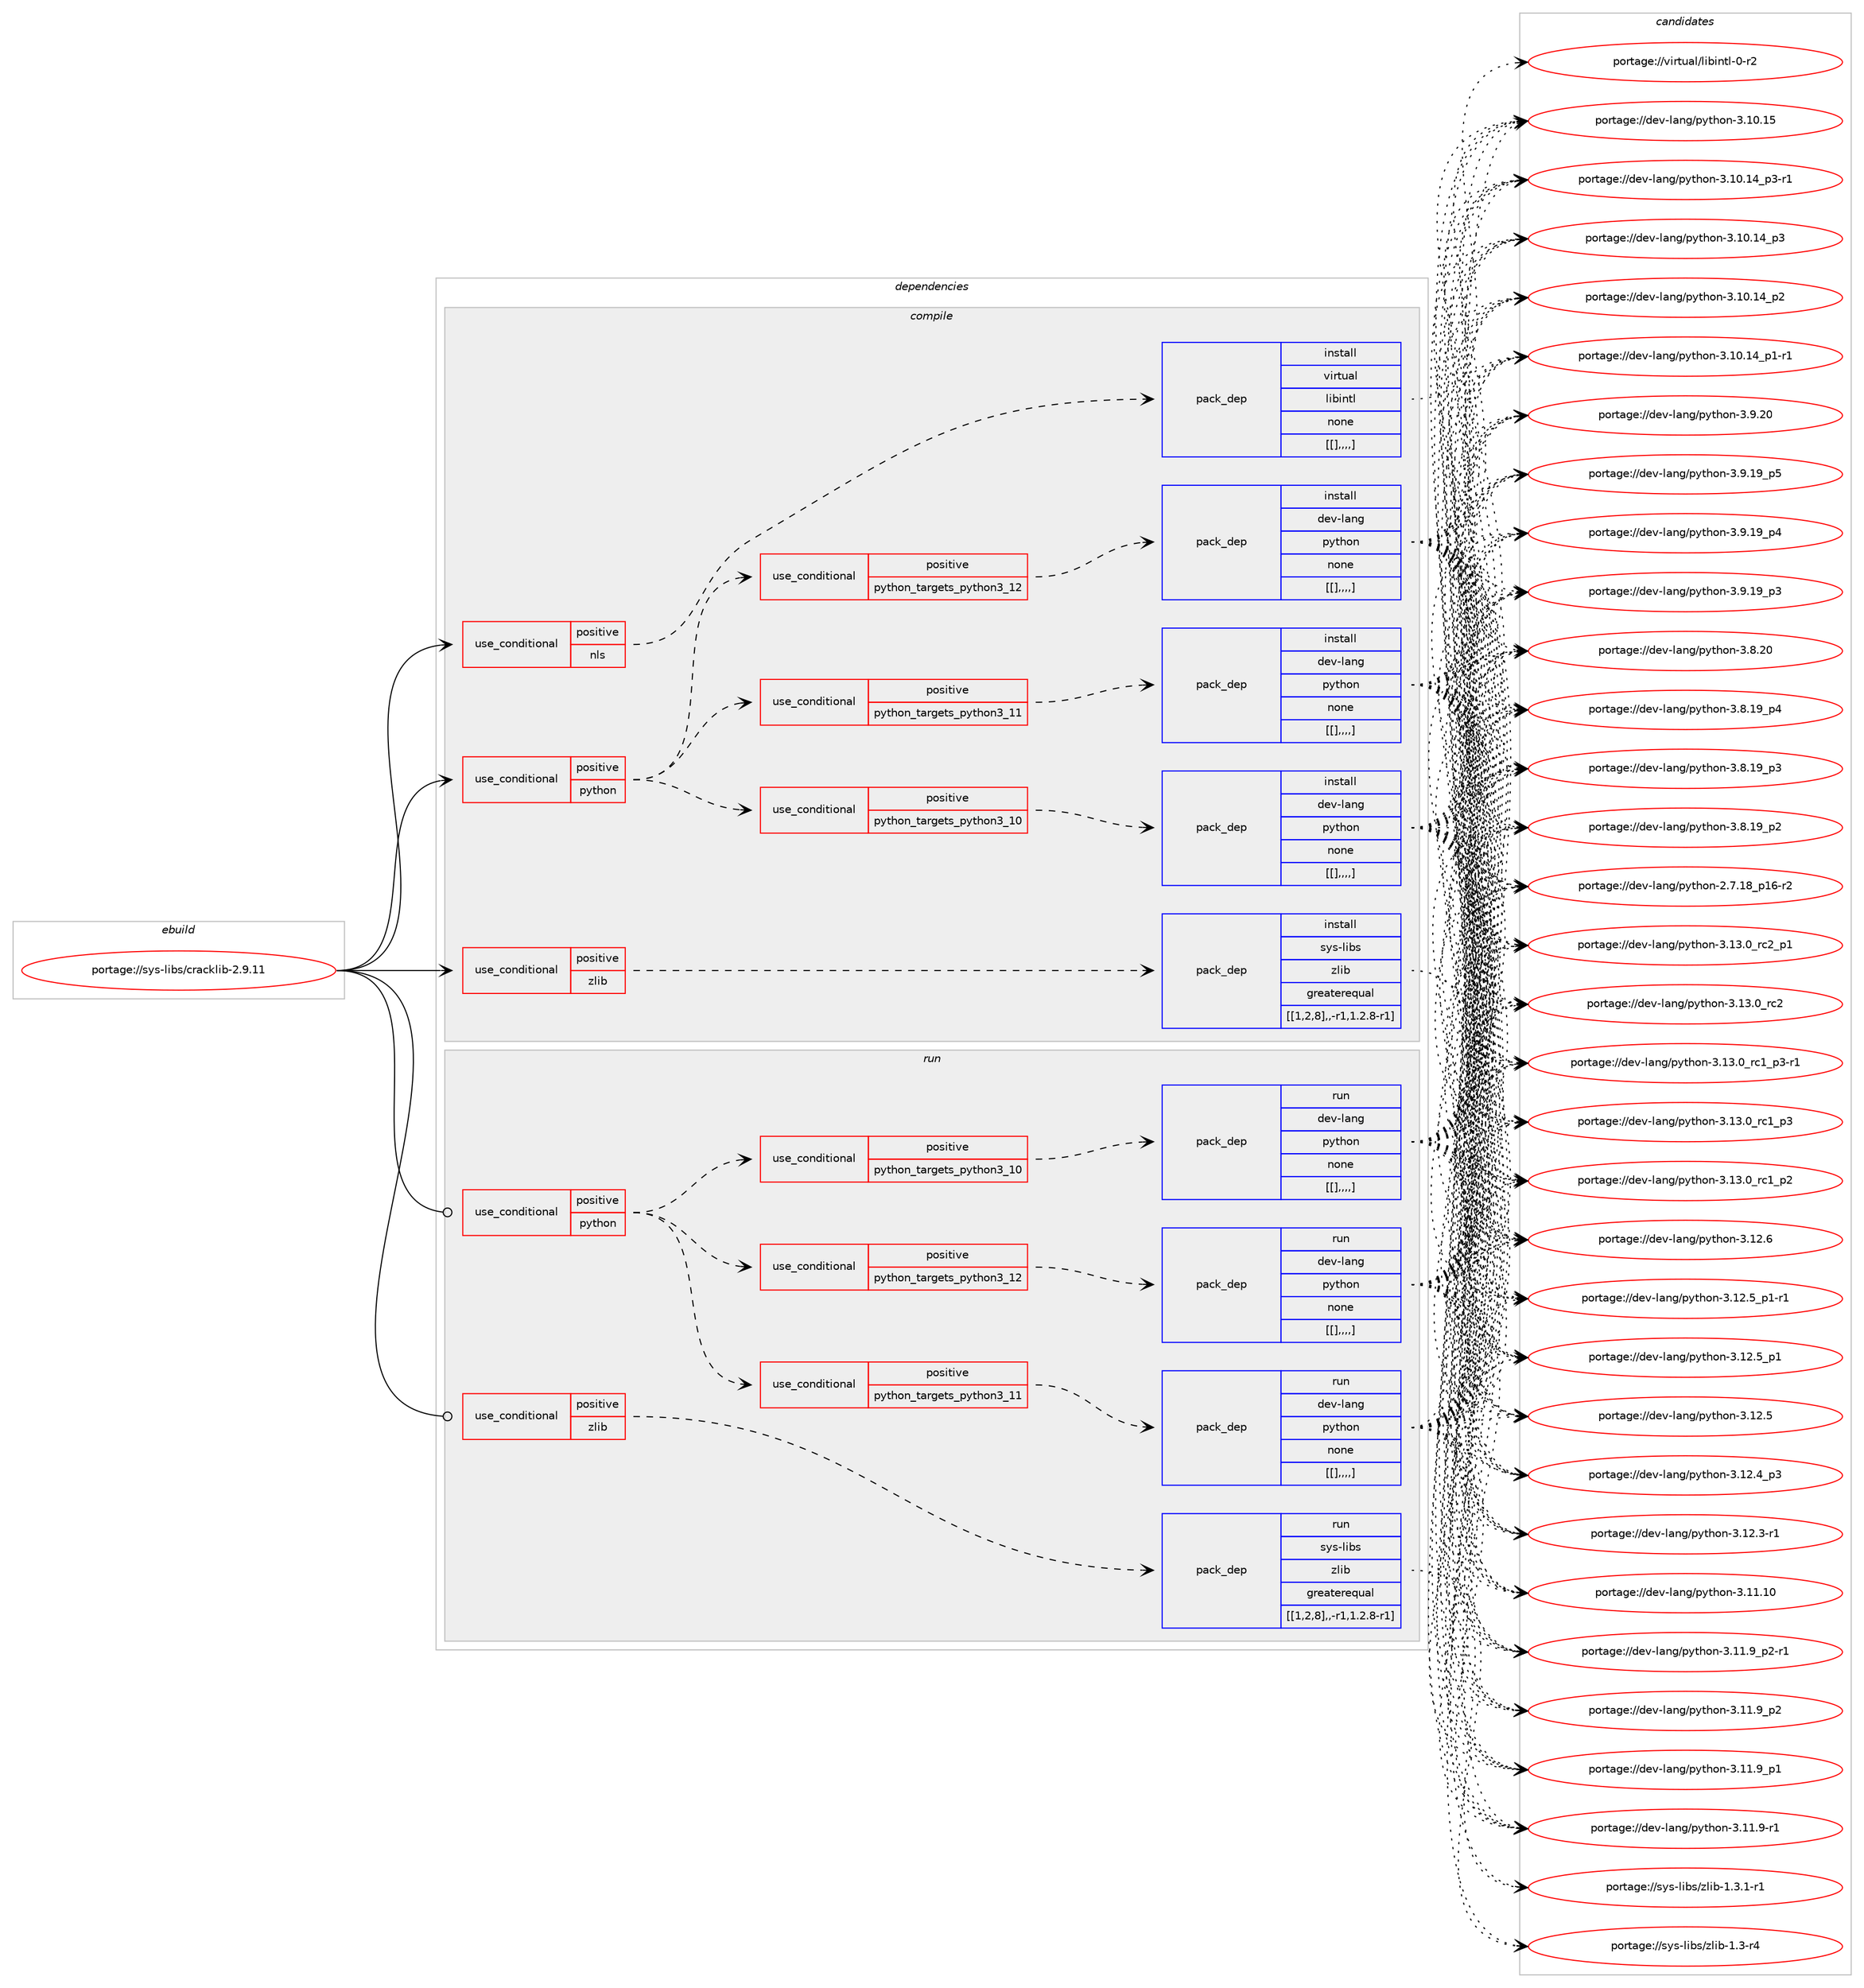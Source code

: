 digraph prolog {

# *************
# Graph options
# *************

newrank=true;
concentrate=true;
compound=true;
graph [rankdir=LR,fontname=Helvetica,fontsize=10,ranksep=1.5];#, ranksep=2.5, nodesep=0.2];
edge  [arrowhead=vee];
node  [fontname=Helvetica,fontsize=10];

# **********
# The ebuild
# **********

subgraph cluster_leftcol {
color=gray;
label=<<i>ebuild</i>>;
id [label="portage://sys-libs/cracklib-2.9.11", color=red, width=4, href="../sys-libs/cracklib-2.9.11.svg"];
}

# ****************
# The dependencies
# ****************

subgraph cluster_midcol {
color=gray;
label=<<i>dependencies</i>>;
subgraph cluster_compile {
fillcolor="#eeeeee";
style=filled;
label=<<i>compile</i>>;
subgraph cond9827 {
dependency26676 [label=<<TABLE BORDER="0" CELLBORDER="1" CELLSPACING="0" CELLPADDING="4"><TR><TD ROWSPAN="3" CELLPADDING="10">use_conditional</TD></TR><TR><TD>positive</TD></TR><TR><TD>nls</TD></TR></TABLE>>, shape=none, color=red];
subgraph pack16771 {
dependency26677 [label=<<TABLE BORDER="0" CELLBORDER="1" CELLSPACING="0" CELLPADDING="4" WIDTH="220"><TR><TD ROWSPAN="6" CELLPADDING="30">pack_dep</TD></TR><TR><TD WIDTH="110">install</TD></TR><TR><TD>virtual</TD></TR><TR><TD>libintl</TD></TR><TR><TD>none</TD></TR><TR><TD>[[],,,,]</TD></TR></TABLE>>, shape=none, color=blue];
}
dependency26676:e -> dependency26677:w [weight=20,style="dashed",arrowhead="vee"];
}
id:e -> dependency26676:w [weight=20,style="solid",arrowhead="vee"];
subgraph cond9828 {
dependency26678 [label=<<TABLE BORDER="0" CELLBORDER="1" CELLSPACING="0" CELLPADDING="4"><TR><TD ROWSPAN="3" CELLPADDING="10">use_conditional</TD></TR><TR><TD>positive</TD></TR><TR><TD>python</TD></TR></TABLE>>, shape=none, color=red];
subgraph cond9829 {
dependency26679 [label=<<TABLE BORDER="0" CELLBORDER="1" CELLSPACING="0" CELLPADDING="4"><TR><TD ROWSPAN="3" CELLPADDING="10">use_conditional</TD></TR><TR><TD>positive</TD></TR><TR><TD>python_targets_python3_10</TD></TR></TABLE>>, shape=none, color=red];
subgraph pack16772 {
dependency26680 [label=<<TABLE BORDER="0" CELLBORDER="1" CELLSPACING="0" CELLPADDING="4" WIDTH="220"><TR><TD ROWSPAN="6" CELLPADDING="30">pack_dep</TD></TR><TR><TD WIDTH="110">install</TD></TR><TR><TD>dev-lang</TD></TR><TR><TD>python</TD></TR><TR><TD>none</TD></TR><TR><TD>[[],,,,]</TD></TR></TABLE>>, shape=none, color=blue];
}
dependency26679:e -> dependency26680:w [weight=20,style="dashed",arrowhead="vee"];
}
dependency26678:e -> dependency26679:w [weight=20,style="dashed",arrowhead="vee"];
subgraph cond9830 {
dependency26681 [label=<<TABLE BORDER="0" CELLBORDER="1" CELLSPACING="0" CELLPADDING="4"><TR><TD ROWSPAN="3" CELLPADDING="10">use_conditional</TD></TR><TR><TD>positive</TD></TR><TR><TD>python_targets_python3_11</TD></TR></TABLE>>, shape=none, color=red];
subgraph pack16773 {
dependency26682 [label=<<TABLE BORDER="0" CELLBORDER="1" CELLSPACING="0" CELLPADDING="4" WIDTH="220"><TR><TD ROWSPAN="6" CELLPADDING="30">pack_dep</TD></TR><TR><TD WIDTH="110">install</TD></TR><TR><TD>dev-lang</TD></TR><TR><TD>python</TD></TR><TR><TD>none</TD></TR><TR><TD>[[],,,,]</TD></TR></TABLE>>, shape=none, color=blue];
}
dependency26681:e -> dependency26682:w [weight=20,style="dashed",arrowhead="vee"];
}
dependency26678:e -> dependency26681:w [weight=20,style="dashed",arrowhead="vee"];
subgraph cond9831 {
dependency26683 [label=<<TABLE BORDER="0" CELLBORDER="1" CELLSPACING="0" CELLPADDING="4"><TR><TD ROWSPAN="3" CELLPADDING="10">use_conditional</TD></TR><TR><TD>positive</TD></TR><TR><TD>python_targets_python3_12</TD></TR></TABLE>>, shape=none, color=red];
subgraph pack16774 {
dependency26684 [label=<<TABLE BORDER="0" CELLBORDER="1" CELLSPACING="0" CELLPADDING="4" WIDTH="220"><TR><TD ROWSPAN="6" CELLPADDING="30">pack_dep</TD></TR><TR><TD WIDTH="110">install</TD></TR><TR><TD>dev-lang</TD></TR><TR><TD>python</TD></TR><TR><TD>none</TD></TR><TR><TD>[[],,,,]</TD></TR></TABLE>>, shape=none, color=blue];
}
dependency26683:e -> dependency26684:w [weight=20,style="dashed",arrowhead="vee"];
}
dependency26678:e -> dependency26683:w [weight=20,style="dashed",arrowhead="vee"];
}
id:e -> dependency26678:w [weight=20,style="solid",arrowhead="vee"];
subgraph cond9832 {
dependency26685 [label=<<TABLE BORDER="0" CELLBORDER="1" CELLSPACING="0" CELLPADDING="4"><TR><TD ROWSPAN="3" CELLPADDING="10">use_conditional</TD></TR><TR><TD>positive</TD></TR><TR><TD>zlib</TD></TR></TABLE>>, shape=none, color=red];
subgraph pack16775 {
dependency26686 [label=<<TABLE BORDER="0" CELLBORDER="1" CELLSPACING="0" CELLPADDING="4" WIDTH="220"><TR><TD ROWSPAN="6" CELLPADDING="30">pack_dep</TD></TR><TR><TD WIDTH="110">install</TD></TR><TR><TD>sys-libs</TD></TR><TR><TD>zlib</TD></TR><TR><TD>greaterequal</TD></TR><TR><TD>[[1,2,8],,-r1,1.2.8-r1]</TD></TR></TABLE>>, shape=none, color=blue];
}
dependency26685:e -> dependency26686:w [weight=20,style="dashed",arrowhead="vee"];
}
id:e -> dependency26685:w [weight=20,style="solid",arrowhead="vee"];
}
subgraph cluster_compileandrun {
fillcolor="#eeeeee";
style=filled;
label=<<i>compile and run</i>>;
}
subgraph cluster_run {
fillcolor="#eeeeee";
style=filled;
label=<<i>run</i>>;
subgraph cond9833 {
dependency26687 [label=<<TABLE BORDER="0" CELLBORDER="1" CELLSPACING="0" CELLPADDING="4"><TR><TD ROWSPAN="3" CELLPADDING="10">use_conditional</TD></TR><TR><TD>positive</TD></TR><TR><TD>python</TD></TR></TABLE>>, shape=none, color=red];
subgraph cond9834 {
dependency26688 [label=<<TABLE BORDER="0" CELLBORDER="1" CELLSPACING="0" CELLPADDING="4"><TR><TD ROWSPAN="3" CELLPADDING="10">use_conditional</TD></TR><TR><TD>positive</TD></TR><TR><TD>python_targets_python3_10</TD></TR></TABLE>>, shape=none, color=red];
subgraph pack16776 {
dependency26689 [label=<<TABLE BORDER="0" CELLBORDER="1" CELLSPACING="0" CELLPADDING="4" WIDTH="220"><TR><TD ROWSPAN="6" CELLPADDING="30">pack_dep</TD></TR><TR><TD WIDTH="110">run</TD></TR><TR><TD>dev-lang</TD></TR><TR><TD>python</TD></TR><TR><TD>none</TD></TR><TR><TD>[[],,,,]</TD></TR></TABLE>>, shape=none, color=blue];
}
dependency26688:e -> dependency26689:w [weight=20,style="dashed",arrowhead="vee"];
}
dependency26687:e -> dependency26688:w [weight=20,style="dashed",arrowhead="vee"];
subgraph cond9835 {
dependency26690 [label=<<TABLE BORDER="0" CELLBORDER="1" CELLSPACING="0" CELLPADDING="4"><TR><TD ROWSPAN="3" CELLPADDING="10">use_conditional</TD></TR><TR><TD>positive</TD></TR><TR><TD>python_targets_python3_11</TD></TR></TABLE>>, shape=none, color=red];
subgraph pack16777 {
dependency26691 [label=<<TABLE BORDER="0" CELLBORDER="1" CELLSPACING="0" CELLPADDING="4" WIDTH="220"><TR><TD ROWSPAN="6" CELLPADDING="30">pack_dep</TD></TR><TR><TD WIDTH="110">run</TD></TR><TR><TD>dev-lang</TD></TR><TR><TD>python</TD></TR><TR><TD>none</TD></TR><TR><TD>[[],,,,]</TD></TR></TABLE>>, shape=none, color=blue];
}
dependency26690:e -> dependency26691:w [weight=20,style="dashed",arrowhead="vee"];
}
dependency26687:e -> dependency26690:w [weight=20,style="dashed",arrowhead="vee"];
subgraph cond9836 {
dependency26692 [label=<<TABLE BORDER="0" CELLBORDER="1" CELLSPACING="0" CELLPADDING="4"><TR><TD ROWSPAN="3" CELLPADDING="10">use_conditional</TD></TR><TR><TD>positive</TD></TR><TR><TD>python_targets_python3_12</TD></TR></TABLE>>, shape=none, color=red];
subgraph pack16778 {
dependency26693 [label=<<TABLE BORDER="0" CELLBORDER="1" CELLSPACING="0" CELLPADDING="4" WIDTH="220"><TR><TD ROWSPAN="6" CELLPADDING="30">pack_dep</TD></TR><TR><TD WIDTH="110">run</TD></TR><TR><TD>dev-lang</TD></TR><TR><TD>python</TD></TR><TR><TD>none</TD></TR><TR><TD>[[],,,,]</TD></TR></TABLE>>, shape=none, color=blue];
}
dependency26692:e -> dependency26693:w [weight=20,style="dashed",arrowhead="vee"];
}
dependency26687:e -> dependency26692:w [weight=20,style="dashed",arrowhead="vee"];
}
id:e -> dependency26687:w [weight=20,style="solid",arrowhead="odot"];
subgraph cond9837 {
dependency26694 [label=<<TABLE BORDER="0" CELLBORDER="1" CELLSPACING="0" CELLPADDING="4"><TR><TD ROWSPAN="3" CELLPADDING="10">use_conditional</TD></TR><TR><TD>positive</TD></TR><TR><TD>zlib</TD></TR></TABLE>>, shape=none, color=red];
subgraph pack16779 {
dependency26695 [label=<<TABLE BORDER="0" CELLBORDER="1" CELLSPACING="0" CELLPADDING="4" WIDTH="220"><TR><TD ROWSPAN="6" CELLPADDING="30">pack_dep</TD></TR><TR><TD WIDTH="110">run</TD></TR><TR><TD>sys-libs</TD></TR><TR><TD>zlib</TD></TR><TR><TD>greaterequal</TD></TR><TR><TD>[[1,2,8],,-r1,1.2.8-r1]</TD></TR></TABLE>>, shape=none, color=blue];
}
dependency26694:e -> dependency26695:w [weight=20,style="dashed",arrowhead="vee"];
}
id:e -> dependency26694:w [weight=20,style="solid",arrowhead="odot"];
}
}

# **************
# The candidates
# **************

subgraph cluster_choices {
rank=same;
color=gray;
label=<<i>candidates</i>>;

subgraph choice16771 {
color=black;
nodesep=1;
choice11810511411611797108471081059810511011610845484511450 [label="portage://virtual/libintl-0-r2", color=red, width=4,href="../virtual/libintl-0-r2.svg"];
dependency26677:e -> choice11810511411611797108471081059810511011610845484511450:w [style=dotted,weight="100"];
}
subgraph choice16772 {
color=black;
nodesep=1;
choice100101118451089711010347112121116104111110455146495146489511499509511249 [label="portage://dev-lang/python-3.13.0_rc2_p1", color=red, width=4,href="../dev-lang/python-3.13.0_rc2_p1.svg"];
choice10010111845108971101034711212111610411111045514649514648951149950 [label="portage://dev-lang/python-3.13.0_rc2", color=red, width=4,href="../dev-lang/python-3.13.0_rc2.svg"];
choice1001011184510897110103471121211161041111104551464951464895114994995112514511449 [label="portage://dev-lang/python-3.13.0_rc1_p3-r1", color=red, width=4,href="../dev-lang/python-3.13.0_rc1_p3-r1.svg"];
choice100101118451089711010347112121116104111110455146495146489511499499511251 [label="portage://dev-lang/python-3.13.0_rc1_p3", color=red, width=4,href="../dev-lang/python-3.13.0_rc1_p3.svg"];
choice100101118451089711010347112121116104111110455146495146489511499499511250 [label="portage://dev-lang/python-3.13.0_rc1_p2", color=red, width=4,href="../dev-lang/python-3.13.0_rc1_p2.svg"];
choice10010111845108971101034711212111610411111045514649504654 [label="portage://dev-lang/python-3.12.6", color=red, width=4,href="../dev-lang/python-3.12.6.svg"];
choice1001011184510897110103471121211161041111104551464950465395112494511449 [label="portage://dev-lang/python-3.12.5_p1-r1", color=red, width=4,href="../dev-lang/python-3.12.5_p1-r1.svg"];
choice100101118451089711010347112121116104111110455146495046539511249 [label="portage://dev-lang/python-3.12.5_p1", color=red, width=4,href="../dev-lang/python-3.12.5_p1.svg"];
choice10010111845108971101034711212111610411111045514649504653 [label="portage://dev-lang/python-3.12.5", color=red, width=4,href="../dev-lang/python-3.12.5.svg"];
choice100101118451089711010347112121116104111110455146495046529511251 [label="portage://dev-lang/python-3.12.4_p3", color=red, width=4,href="../dev-lang/python-3.12.4_p3.svg"];
choice100101118451089711010347112121116104111110455146495046514511449 [label="portage://dev-lang/python-3.12.3-r1", color=red, width=4,href="../dev-lang/python-3.12.3-r1.svg"];
choice1001011184510897110103471121211161041111104551464949464948 [label="portage://dev-lang/python-3.11.10", color=red, width=4,href="../dev-lang/python-3.11.10.svg"];
choice1001011184510897110103471121211161041111104551464949465795112504511449 [label="portage://dev-lang/python-3.11.9_p2-r1", color=red, width=4,href="../dev-lang/python-3.11.9_p2-r1.svg"];
choice100101118451089711010347112121116104111110455146494946579511250 [label="portage://dev-lang/python-3.11.9_p2", color=red, width=4,href="../dev-lang/python-3.11.9_p2.svg"];
choice100101118451089711010347112121116104111110455146494946579511249 [label="portage://dev-lang/python-3.11.9_p1", color=red, width=4,href="../dev-lang/python-3.11.9_p1.svg"];
choice100101118451089711010347112121116104111110455146494946574511449 [label="portage://dev-lang/python-3.11.9-r1", color=red, width=4,href="../dev-lang/python-3.11.9-r1.svg"];
choice1001011184510897110103471121211161041111104551464948464953 [label="portage://dev-lang/python-3.10.15", color=red, width=4,href="../dev-lang/python-3.10.15.svg"];
choice100101118451089711010347112121116104111110455146494846495295112514511449 [label="portage://dev-lang/python-3.10.14_p3-r1", color=red, width=4,href="../dev-lang/python-3.10.14_p3-r1.svg"];
choice10010111845108971101034711212111610411111045514649484649529511251 [label="portage://dev-lang/python-3.10.14_p3", color=red, width=4,href="../dev-lang/python-3.10.14_p3.svg"];
choice10010111845108971101034711212111610411111045514649484649529511250 [label="portage://dev-lang/python-3.10.14_p2", color=red, width=4,href="../dev-lang/python-3.10.14_p2.svg"];
choice100101118451089711010347112121116104111110455146494846495295112494511449 [label="portage://dev-lang/python-3.10.14_p1-r1", color=red, width=4,href="../dev-lang/python-3.10.14_p1-r1.svg"];
choice10010111845108971101034711212111610411111045514657465048 [label="portage://dev-lang/python-3.9.20", color=red, width=4,href="../dev-lang/python-3.9.20.svg"];
choice100101118451089711010347112121116104111110455146574649579511253 [label="portage://dev-lang/python-3.9.19_p5", color=red, width=4,href="../dev-lang/python-3.9.19_p5.svg"];
choice100101118451089711010347112121116104111110455146574649579511252 [label="portage://dev-lang/python-3.9.19_p4", color=red, width=4,href="../dev-lang/python-3.9.19_p4.svg"];
choice100101118451089711010347112121116104111110455146574649579511251 [label="portage://dev-lang/python-3.9.19_p3", color=red, width=4,href="../dev-lang/python-3.9.19_p3.svg"];
choice10010111845108971101034711212111610411111045514656465048 [label="portage://dev-lang/python-3.8.20", color=red, width=4,href="../dev-lang/python-3.8.20.svg"];
choice100101118451089711010347112121116104111110455146564649579511252 [label="portage://dev-lang/python-3.8.19_p4", color=red, width=4,href="../dev-lang/python-3.8.19_p4.svg"];
choice100101118451089711010347112121116104111110455146564649579511251 [label="portage://dev-lang/python-3.8.19_p3", color=red, width=4,href="../dev-lang/python-3.8.19_p3.svg"];
choice100101118451089711010347112121116104111110455146564649579511250 [label="portage://dev-lang/python-3.8.19_p2", color=red, width=4,href="../dev-lang/python-3.8.19_p2.svg"];
choice100101118451089711010347112121116104111110455046554649569511249544511450 [label="portage://dev-lang/python-2.7.18_p16-r2", color=red, width=4,href="../dev-lang/python-2.7.18_p16-r2.svg"];
dependency26680:e -> choice100101118451089711010347112121116104111110455146495146489511499509511249:w [style=dotted,weight="100"];
dependency26680:e -> choice10010111845108971101034711212111610411111045514649514648951149950:w [style=dotted,weight="100"];
dependency26680:e -> choice1001011184510897110103471121211161041111104551464951464895114994995112514511449:w [style=dotted,weight="100"];
dependency26680:e -> choice100101118451089711010347112121116104111110455146495146489511499499511251:w [style=dotted,weight="100"];
dependency26680:e -> choice100101118451089711010347112121116104111110455146495146489511499499511250:w [style=dotted,weight="100"];
dependency26680:e -> choice10010111845108971101034711212111610411111045514649504654:w [style=dotted,weight="100"];
dependency26680:e -> choice1001011184510897110103471121211161041111104551464950465395112494511449:w [style=dotted,weight="100"];
dependency26680:e -> choice100101118451089711010347112121116104111110455146495046539511249:w [style=dotted,weight="100"];
dependency26680:e -> choice10010111845108971101034711212111610411111045514649504653:w [style=dotted,weight="100"];
dependency26680:e -> choice100101118451089711010347112121116104111110455146495046529511251:w [style=dotted,weight="100"];
dependency26680:e -> choice100101118451089711010347112121116104111110455146495046514511449:w [style=dotted,weight="100"];
dependency26680:e -> choice1001011184510897110103471121211161041111104551464949464948:w [style=dotted,weight="100"];
dependency26680:e -> choice1001011184510897110103471121211161041111104551464949465795112504511449:w [style=dotted,weight="100"];
dependency26680:e -> choice100101118451089711010347112121116104111110455146494946579511250:w [style=dotted,weight="100"];
dependency26680:e -> choice100101118451089711010347112121116104111110455146494946579511249:w [style=dotted,weight="100"];
dependency26680:e -> choice100101118451089711010347112121116104111110455146494946574511449:w [style=dotted,weight="100"];
dependency26680:e -> choice1001011184510897110103471121211161041111104551464948464953:w [style=dotted,weight="100"];
dependency26680:e -> choice100101118451089711010347112121116104111110455146494846495295112514511449:w [style=dotted,weight="100"];
dependency26680:e -> choice10010111845108971101034711212111610411111045514649484649529511251:w [style=dotted,weight="100"];
dependency26680:e -> choice10010111845108971101034711212111610411111045514649484649529511250:w [style=dotted,weight="100"];
dependency26680:e -> choice100101118451089711010347112121116104111110455146494846495295112494511449:w [style=dotted,weight="100"];
dependency26680:e -> choice10010111845108971101034711212111610411111045514657465048:w [style=dotted,weight="100"];
dependency26680:e -> choice100101118451089711010347112121116104111110455146574649579511253:w [style=dotted,weight="100"];
dependency26680:e -> choice100101118451089711010347112121116104111110455146574649579511252:w [style=dotted,weight="100"];
dependency26680:e -> choice100101118451089711010347112121116104111110455146574649579511251:w [style=dotted,weight="100"];
dependency26680:e -> choice10010111845108971101034711212111610411111045514656465048:w [style=dotted,weight="100"];
dependency26680:e -> choice100101118451089711010347112121116104111110455146564649579511252:w [style=dotted,weight="100"];
dependency26680:e -> choice100101118451089711010347112121116104111110455146564649579511251:w [style=dotted,weight="100"];
dependency26680:e -> choice100101118451089711010347112121116104111110455146564649579511250:w [style=dotted,weight="100"];
dependency26680:e -> choice100101118451089711010347112121116104111110455046554649569511249544511450:w [style=dotted,weight="100"];
}
subgraph choice16773 {
color=black;
nodesep=1;
choice100101118451089711010347112121116104111110455146495146489511499509511249 [label="portage://dev-lang/python-3.13.0_rc2_p1", color=red, width=4,href="../dev-lang/python-3.13.0_rc2_p1.svg"];
choice10010111845108971101034711212111610411111045514649514648951149950 [label="portage://dev-lang/python-3.13.0_rc2", color=red, width=4,href="../dev-lang/python-3.13.0_rc2.svg"];
choice1001011184510897110103471121211161041111104551464951464895114994995112514511449 [label="portage://dev-lang/python-3.13.0_rc1_p3-r1", color=red, width=4,href="../dev-lang/python-3.13.0_rc1_p3-r1.svg"];
choice100101118451089711010347112121116104111110455146495146489511499499511251 [label="portage://dev-lang/python-3.13.0_rc1_p3", color=red, width=4,href="../dev-lang/python-3.13.0_rc1_p3.svg"];
choice100101118451089711010347112121116104111110455146495146489511499499511250 [label="portage://dev-lang/python-3.13.0_rc1_p2", color=red, width=4,href="../dev-lang/python-3.13.0_rc1_p2.svg"];
choice10010111845108971101034711212111610411111045514649504654 [label="portage://dev-lang/python-3.12.6", color=red, width=4,href="../dev-lang/python-3.12.6.svg"];
choice1001011184510897110103471121211161041111104551464950465395112494511449 [label="portage://dev-lang/python-3.12.5_p1-r1", color=red, width=4,href="../dev-lang/python-3.12.5_p1-r1.svg"];
choice100101118451089711010347112121116104111110455146495046539511249 [label="portage://dev-lang/python-3.12.5_p1", color=red, width=4,href="../dev-lang/python-3.12.5_p1.svg"];
choice10010111845108971101034711212111610411111045514649504653 [label="portage://dev-lang/python-3.12.5", color=red, width=4,href="../dev-lang/python-3.12.5.svg"];
choice100101118451089711010347112121116104111110455146495046529511251 [label="portage://dev-lang/python-3.12.4_p3", color=red, width=4,href="../dev-lang/python-3.12.4_p3.svg"];
choice100101118451089711010347112121116104111110455146495046514511449 [label="portage://dev-lang/python-3.12.3-r1", color=red, width=4,href="../dev-lang/python-3.12.3-r1.svg"];
choice1001011184510897110103471121211161041111104551464949464948 [label="portage://dev-lang/python-3.11.10", color=red, width=4,href="../dev-lang/python-3.11.10.svg"];
choice1001011184510897110103471121211161041111104551464949465795112504511449 [label="portage://dev-lang/python-3.11.9_p2-r1", color=red, width=4,href="../dev-lang/python-3.11.9_p2-r1.svg"];
choice100101118451089711010347112121116104111110455146494946579511250 [label="portage://dev-lang/python-3.11.9_p2", color=red, width=4,href="../dev-lang/python-3.11.9_p2.svg"];
choice100101118451089711010347112121116104111110455146494946579511249 [label="portage://dev-lang/python-3.11.9_p1", color=red, width=4,href="../dev-lang/python-3.11.9_p1.svg"];
choice100101118451089711010347112121116104111110455146494946574511449 [label="portage://dev-lang/python-3.11.9-r1", color=red, width=4,href="../dev-lang/python-3.11.9-r1.svg"];
choice1001011184510897110103471121211161041111104551464948464953 [label="portage://dev-lang/python-3.10.15", color=red, width=4,href="../dev-lang/python-3.10.15.svg"];
choice100101118451089711010347112121116104111110455146494846495295112514511449 [label="portage://dev-lang/python-3.10.14_p3-r1", color=red, width=4,href="../dev-lang/python-3.10.14_p3-r1.svg"];
choice10010111845108971101034711212111610411111045514649484649529511251 [label="portage://dev-lang/python-3.10.14_p3", color=red, width=4,href="../dev-lang/python-3.10.14_p3.svg"];
choice10010111845108971101034711212111610411111045514649484649529511250 [label="portage://dev-lang/python-3.10.14_p2", color=red, width=4,href="../dev-lang/python-3.10.14_p2.svg"];
choice100101118451089711010347112121116104111110455146494846495295112494511449 [label="portage://dev-lang/python-3.10.14_p1-r1", color=red, width=4,href="../dev-lang/python-3.10.14_p1-r1.svg"];
choice10010111845108971101034711212111610411111045514657465048 [label="portage://dev-lang/python-3.9.20", color=red, width=4,href="../dev-lang/python-3.9.20.svg"];
choice100101118451089711010347112121116104111110455146574649579511253 [label="portage://dev-lang/python-3.9.19_p5", color=red, width=4,href="../dev-lang/python-3.9.19_p5.svg"];
choice100101118451089711010347112121116104111110455146574649579511252 [label="portage://dev-lang/python-3.9.19_p4", color=red, width=4,href="../dev-lang/python-3.9.19_p4.svg"];
choice100101118451089711010347112121116104111110455146574649579511251 [label="portage://dev-lang/python-3.9.19_p3", color=red, width=4,href="../dev-lang/python-3.9.19_p3.svg"];
choice10010111845108971101034711212111610411111045514656465048 [label="portage://dev-lang/python-3.8.20", color=red, width=4,href="../dev-lang/python-3.8.20.svg"];
choice100101118451089711010347112121116104111110455146564649579511252 [label="portage://dev-lang/python-3.8.19_p4", color=red, width=4,href="../dev-lang/python-3.8.19_p4.svg"];
choice100101118451089711010347112121116104111110455146564649579511251 [label="portage://dev-lang/python-3.8.19_p3", color=red, width=4,href="../dev-lang/python-3.8.19_p3.svg"];
choice100101118451089711010347112121116104111110455146564649579511250 [label="portage://dev-lang/python-3.8.19_p2", color=red, width=4,href="../dev-lang/python-3.8.19_p2.svg"];
choice100101118451089711010347112121116104111110455046554649569511249544511450 [label="portage://dev-lang/python-2.7.18_p16-r2", color=red, width=4,href="../dev-lang/python-2.7.18_p16-r2.svg"];
dependency26682:e -> choice100101118451089711010347112121116104111110455146495146489511499509511249:w [style=dotted,weight="100"];
dependency26682:e -> choice10010111845108971101034711212111610411111045514649514648951149950:w [style=dotted,weight="100"];
dependency26682:e -> choice1001011184510897110103471121211161041111104551464951464895114994995112514511449:w [style=dotted,weight="100"];
dependency26682:e -> choice100101118451089711010347112121116104111110455146495146489511499499511251:w [style=dotted,weight="100"];
dependency26682:e -> choice100101118451089711010347112121116104111110455146495146489511499499511250:w [style=dotted,weight="100"];
dependency26682:e -> choice10010111845108971101034711212111610411111045514649504654:w [style=dotted,weight="100"];
dependency26682:e -> choice1001011184510897110103471121211161041111104551464950465395112494511449:w [style=dotted,weight="100"];
dependency26682:e -> choice100101118451089711010347112121116104111110455146495046539511249:w [style=dotted,weight="100"];
dependency26682:e -> choice10010111845108971101034711212111610411111045514649504653:w [style=dotted,weight="100"];
dependency26682:e -> choice100101118451089711010347112121116104111110455146495046529511251:w [style=dotted,weight="100"];
dependency26682:e -> choice100101118451089711010347112121116104111110455146495046514511449:w [style=dotted,weight="100"];
dependency26682:e -> choice1001011184510897110103471121211161041111104551464949464948:w [style=dotted,weight="100"];
dependency26682:e -> choice1001011184510897110103471121211161041111104551464949465795112504511449:w [style=dotted,weight="100"];
dependency26682:e -> choice100101118451089711010347112121116104111110455146494946579511250:w [style=dotted,weight="100"];
dependency26682:e -> choice100101118451089711010347112121116104111110455146494946579511249:w [style=dotted,weight="100"];
dependency26682:e -> choice100101118451089711010347112121116104111110455146494946574511449:w [style=dotted,weight="100"];
dependency26682:e -> choice1001011184510897110103471121211161041111104551464948464953:w [style=dotted,weight="100"];
dependency26682:e -> choice100101118451089711010347112121116104111110455146494846495295112514511449:w [style=dotted,weight="100"];
dependency26682:e -> choice10010111845108971101034711212111610411111045514649484649529511251:w [style=dotted,weight="100"];
dependency26682:e -> choice10010111845108971101034711212111610411111045514649484649529511250:w [style=dotted,weight="100"];
dependency26682:e -> choice100101118451089711010347112121116104111110455146494846495295112494511449:w [style=dotted,weight="100"];
dependency26682:e -> choice10010111845108971101034711212111610411111045514657465048:w [style=dotted,weight="100"];
dependency26682:e -> choice100101118451089711010347112121116104111110455146574649579511253:w [style=dotted,weight="100"];
dependency26682:e -> choice100101118451089711010347112121116104111110455146574649579511252:w [style=dotted,weight="100"];
dependency26682:e -> choice100101118451089711010347112121116104111110455146574649579511251:w [style=dotted,weight="100"];
dependency26682:e -> choice10010111845108971101034711212111610411111045514656465048:w [style=dotted,weight="100"];
dependency26682:e -> choice100101118451089711010347112121116104111110455146564649579511252:w [style=dotted,weight="100"];
dependency26682:e -> choice100101118451089711010347112121116104111110455146564649579511251:w [style=dotted,weight="100"];
dependency26682:e -> choice100101118451089711010347112121116104111110455146564649579511250:w [style=dotted,weight="100"];
dependency26682:e -> choice100101118451089711010347112121116104111110455046554649569511249544511450:w [style=dotted,weight="100"];
}
subgraph choice16774 {
color=black;
nodesep=1;
choice100101118451089711010347112121116104111110455146495146489511499509511249 [label="portage://dev-lang/python-3.13.0_rc2_p1", color=red, width=4,href="../dev-lang/python-3.13.0_rc2_p1.svg"];
choice10010111845108971101034711212111610411111045514649514648951149950 [label="portage://dev-lang/python-3.13.0_rc2", color=red, width=4,href="../dev-lang/python-3.13.0_rc2.svg"];
choice1001011184510897110103471121211161041111104551464951464895114994995112514511449 [label="portage://dev-lang/python-3.13.0_rc1_p3-r1", color=red, width=4,href="../dev-lang/python-3.13.0_rc1_p3-r1.svg"];
choice100101118451089711010347112121116104111110455146495146489511499499511251 [label="portage://dev-lang/python-3.13.0_rc1_p3", color=red, width=4,href="../dev-lang/python-3.13.0_rc1_p3.svg"];
choice100101118451089711010347112121116104111110455146495146489511499499511250 [label="portage://dev-lang/python-3.13.0_rc1_p2", color=red, width=4,href="../dev-lang/python-3.13.0_rc1_p2.svg"];
choice10010111845108971101034711212111610411111045514649504654 [label="portage://dev-lang/python-3.12.6", color=red, width=4,href="../dev-lang/python-3.12.6.svg"];
choice1001011184510897110103471121211161041111104551464950465395112494511449 [label="portage://dev-lang/python-3.12.5_p1-r1", color=red, width=4,href="../dev-lang/python-3.12.5_p1-r1.svg"];
choice100101118451089711010347112121116104111110455146495046539511249 [label="portage://dev-lang/python-3.12.5_p1", color=red, width=4,href="../dev-lang/python-3.12.5_p1.svg"];
choice10010111845108971101034711212111610411111045514649504653 [label="portage://dev-lang/python-3.12.5", color=red, width=4,href="../dev-lang/python-3.12.5.svg"];
choice100101118451089711010347112121116104111110455146495046529511251 [label="portage://dev-lang/python-3.12.4_p3", color=red, width=4,href="../dev-lang/python-3.12.4_p3.svg"];
choice100101118451089711010347112121116104111110455146495046514511449 [label="portage://dev-lang/python-3.12.3-r1", color=red, width=4,href="../dev-lang/python-3.12.3-r1.svg"];
choice1001011184510897110103471121211161041111104551464949464948 [label="portage://dev-lang/python-3.11.10", color=red, width=4,href="../dev-lang/python-3.11.10.svg"];
choice1001011184510897110103471121211161041111104551464949465795112504511449 [label="portage://dev-lang/python-3.11.9_p2-r1", color=red, width=4,href="../dev-lang/python-3.11.9_p2-r1.svg"];
choice100101118451089711010347112121116104111110455146494946579511250 [label="portage://dev-lang/python-3.11.9_p2", color=red, width=4,href="../dev-lang/python-3.11.9_p2.svg"];
choice100101118451089711010347112121116104111110455146494946579511249 [label="portage://dev-lang/python-3.11.9_p1", color=red, width=4,href="../dev-lang/python-3.11.9_p1.svg"];
choice100101118451089711010347112121116104111110455146494946574511449 [label="portage://dev-lang/python-3.11.9-r1", color=red, width=4,href="../dev-lang/python-3.11.9-r1.svg"];
choice1001011184510897110103471121211161041111104551464948464953 [label="portage://dev-lang/python-3.10.15", color=red, width=4,href="../dev-lang/python-3.10.15.svg"];
choice100101118451089711010347112121116104111110455146494846495295112514511449 [label="portage://dev-lang/python-3.10.14_p3-r1", color=red, width=4,href="../dev-lang/python-3.10.14_p3-r1.svg"];
choice10010111845108971101034711212111610411111045514649484649529511251 [label="portage://dev-lang/python-3.10.14_p3", color=red, width=4,href="../dev-lang/python-3.10.14_p3.svg"];
choice10010111845108971101034711212111610411111045514649484649529511250 [label="portage://dev-lang/python-3.10.14_p2", color=red, width=4,href="../dev-lang/python-3.10.14_p2.svg"];
choice100101118451089711010347112121116104111110455146494846495295112494511449 [label="portage://dev-lang/python-3.10.14_p1-r1", color=red, width=4,href="../dev-lang/python-3.10.14_p1-r1.svg"];
choice10010111845108971101034711212111610411111045514657465048 [label="portage://dev-lang/python-3.9.20", color=red, width=4,href="../dev-lang/python-3.9.20.svg"];
choice100101118451089711010347112121116104111110455146574649579511253 [label="portage://dev-lang/python-3.9.19_p5", color=red, width=4,href="../dev-lang/python-3.9.19_p5.svg"];
choice100101118451089711010347112121116104111110455146574649579511252 [label="portage://dev-lang/python-3.9.19_p4", color=red, width=4,href="../dev-lang/python-3.9.19_p4.svg"];
choice100101118451089711010347112121116104111110455146574649579511251 [label="portage://dev-lang/python-3.9.19_p3", color=red, width=4,href="../dev-lang/python-3.9.19_p3.svg"];
choice10010111845108971101034711212111610411111045514656465048 [label="portage://dev-lang/python-3.8.20", color=red, width=4,href="../dev-lang/python-3.8.20.svg"];
choice100101118451089711010347112121116104111110455146564649579511252 [label="portage://dev-lang/python-3.8.19_p4", color=red, width=4,href="../dev-lang/python-3.8.19_p4.svg"];
choice100101118451089711010347112121116104111110455146564649579511251 [label="portage://dev-lang/python-3.8.19_p3", color=red, width=4,href="../dev-lang/python-3.8.19_p3.svg"];
choice100101118451089711010347112121116104111110455146564649579511250 [label="portage://dev-lang/python-3.8.19_p2", color=red, width=4,href="../dev-lang/python-3.8.19_p2.svg"];
choice100101118451089711010347112121116104111110455046554649569511249544511450 [label="portage://dev-lang/python-2.7.18_p16-r2", color=red, width=4,href="../dev-lang/python-2.7.18_p16-r2.svg"];
dependency26684:e -> choice100101118451089711010347112121116104111110455146495146489511499509511249:w [style=dotted,weight="100"];
dependency26684:e -> choice10010111845108971101034711212111610411111045514649514648951149950:w [style=dotted,weight="100"];
dependency26684:e -> choice1001011184510897110103471121211161041111104551464951464895114994995112514511449:w [style=dotted,weight="100"];
dependency26684:e -> choice100101118451089711010347112121116104111110455146495146489511499499511251:w [style=dotted,weight="100"];
dependency26684:e -> choice100101118451089711010347112121116104111110455146495146489511499499511250:w [style=dotted,weight="100"];
dependency26684:e -> choice10010111845108971101034711212111610411111045514649504654:w [style=dotted,weight="100"];
dependency26684:e -> choice1001011184510897110103471121211161041111104551464950465395112494511449:w [style=dotted,weight="100"];
dependency26684:e -> choice100101118451089711010347112121116104111110455146495046539511249:w [style=dotted,weight="100"];
dependency26684:e -> choice10010111845108971101034711212111610411111045514649504653:w [style=dotted,weight="100"];
dependency26684:e -> choice100101118451089711010347112121116104111110455146495046529511251:w [style=dotted,weight="100"];
dependency26684:e -> choice100101118451089711010347112121116104111110455146495046514511449:w [style=dotted,weight="100"];
dependency26684:e -> choice1001011184510897110103471121211161041111104551464949464948:w [style=dotted,weight="100"];
dependency26684:e -> choice1001011184510897110103471121211161041111104551464949465795112504511449:w [style=dotted,weight="100"];
dependency26684:e -> choice100101118451089711010347112121116104111110455146494946579511250:w [style=dotted,weight="100"];
dependency26684:e -> choice100101118451089711010347112121116104111110455146494946579511249:w [style=dotted,weight="100"];
dependency26684:e -> choice100101118451089711010347112121116104111110455146494946574511449:w [style=dotted,weight="100"];
dependency26684:e -> choice1001011184510897110103471121211161041111104551464948464953:w [style=dotted,weight="100"];
dependency26684:e -> choice100101118451089711010347112121116104111110455146494846495295112514511449:w [style=dotted,weight="100"];
dependency26684:e -> choice10010111845108971101034711212111610411111045514649484649529511251:w [style=dotted,weight="100"];
dependency26684:e -> choice10010111845108971101034711212111610411111045514649484649529511250:w [style=dotted,weight="100"];
dependency26684:e -> choice100101118451089711010347112121116104111110455146494846495295112494511449:w [style=dotted,weight="100"];
dependency26684:e -> choice10010111845108971101034711212111610411111045514657465048:w [style=dotted,weight="100"];
dependency26684:e -> choice100101118451089711010347112121116104111110455146574649579511253:w [style=dotted,weight="100"];
dependency26684:e -> choice100101118451089711010347112121116104111110455146574649579511252:w [style=dotted,weight="100"];
dependency26684:e -> choice100101118451089711010347112121116104111110455146574649579511251:w [style=dotted,weight="100"];
dependency26684:e -> choice10010111845108971101034711212111610411111045514656465048:w [style=dotted,weight="100"];
dependency26684:e -> choice100101118451089711010347112121116104111110455146564649579511252:w [style=dotted,weight="100"];
dependency26684:e -> choice100101118451089711010347112121116104111110455146564649579511251:w [style=dotted,weight="100"];
dependency26684:e -> choice100101118451089711010347112121116104111110455146564649579511250:w [style=dotted,weight="100"];
dependency26684:e -> choice100101118451089711010347112121116104111110455046554649569511249544511450:w [style=dotted,weight="100"];
}
subgraph choice16775 {
color=black;
nodesep=1;
choice115121115451081059811547122108105984549465146494511449 [label="portage://sys-libs/zlib-1.3.1-r1", color=red, width=4,href="../sys-libs/zlib-1.3.1-r1.svg"];
choice11512111545108105981154712210810598454946514511452 [label="portage://sys-libs/zlib-1.3-r4", color=red, width=4,href="../sys-libs/zlib-1.3-r4.svg"];
dependency26686:e -> choice115121115451081059811547122108105984549465146494511449:w [style=dotted,weight="100"];
dependency26686:e -> choice11512111545108105981154712210810598454946514511452:w [style=dotted,weight="100"];
}
subgraph choice16776 {
color=black;
nodesep=1;
choice100101118451089711010347112121116104111110455146495146489511499509511249 [label="portage://dev-lang/python-3.13.0_rc2_p1", color=red, width=4,href="../dev-lang/python-3.13.0_rc2_p1.svg"];
choice10010111845108971101034711212111610411111045514649514648951149950 [label="portage://dev-lang/python-3.13.0_rc2", color=red, width=4,href="../dev-lang/python-3.13.0_rc2.svg"];
choice1001011184510897110103471121211161041111104551464951464895114994995112514511449 [label="portage://dev-lang/python-3.13.0_rc1_p3-r1", color=red, width=4,href="../dev-lang/python-3.13.0_rc1_p3-r1.svg"];
choice100101118451089711010347112121116104111110455146495146489511499499511251 [label="portage://dev-lang/python-3.13.0_rc1_p3", color=red, width=4,href="../dev-lang/python-3.13.0_rc1_p3.svg"];
choice100101118451089711010347112121116104111110455146495146489511499499511250 [label="portage://dev-lang/python-3.13.0_rc1_p2", color=red, width=4,href="../dev-lang/python-3.13.0_rc1_p2.svg"];
choice10010111845108971101034711212111610411111045514649504654 [label="portage://dev-lang/python-3.12.6", color=red, width=4,href="../dev-lang/python-3.12.6.svg"];
choice1001011184510897110103471121211161041111104551464950465395112494511449 [label="portage://dev-lang/python-3.12.5_p1-r1", color=red, width=4,href="../dev-lang/python-3.12.5_p1-r1.svg"];
choice100101118451089711010347112121116104111110455146495046539511249 [label="portage://dev-lang/python-3.12.5_p1", color=red, width=4,href="../dev-lang/python-3.12.5_p1.svg"];
choice10010111845108971101034711212111610411111045514649504653 [label="portage://dev-lang/python-3.12.5", color=red, width=4,href="../dev-lang/python-3.12.5.svg"];
choice100101118451089711010347112121116104111110455146495046529511251 [label="portage://dev-lang/python-3.12.4_p3", color=red, width=4,href="../dev-lang/python-3.12.4_p3.svg"];
choice100101118451089711010347112121116104111110455146495046514511449 [label="portage://dev-lang/python-3.12.3-r1", color=red, width=4,href="../dev-lang/python-3.12.3-r1.svg"];
choice1001011184510897110103471121211161041111104551464949464948 [label="portage://dev-lang/python-3.11.10", color=red, width=4,href="../dev-lang/python-3.11.10.svg"];
choice1001011184510897110103471121211161041111104551464949465795112504511449 [label="portage://dev-lang/python-3.11.9_p2-r1", color=red, width=4,href="../dev-lang/python-3.11.9_p2-r1.svg"];
choice100101118451089711010347112121116104111110455146494946579511250 [label="portage://dev-lang/python-3.11.9_p2", color=red, width=4,href="../dev-lang/python-3.11.9_p2.svg"];
choice100101118451089711010347112121116104111110455146494946579511249 [label="portage://dev-lang/python-3.11.9_p1", color=red, width=4,href="../dev-lang/python-3.11.9_p1.svg"];
choice100101118451089711010347112121116104111110455146494946574511449 [label="portage://dev-lang/python-3.11.9-r1", color=red, width=4,href="../dev-lang/python-3.11.9-r1.svg"];
choice1001011184510897110103471121211161041111104551464948464953 [label="portage://dev-lang/python-3.10.15", color=red, width=4,href="../dev-lang/python-3.10.15.svg"];
choice100101118451089711010347112121116104111110455146494846495295112514511449 [label="portage://dev-lang/python-3.10.14_p3-r1", color=red, width=4,href="../dev-lang/python-3.10.14_p3-r1.svg"];
choice10010111845108971101034711212111610411111045514649484649529511251 [label="portage://dev-lang/python-3.10.14_p3", color=red, width=4,href="../dev-lang/python-3.10.14_p3.svg"];
choice10010111845108971101034711212111610411111045514649484649529511250 [label="portage://dev-lang/python-3.10.14_p2", color=red, width=4,href="../dev-lang/python-3.10.14_p2.svg"];
choice100101118451089711010347112121116104111110455146494846495295112494511449 [label="portage://dev-lang/python-3.10.14_p1-r1", color=red, width=4,href="../dev-lang/python-3.10.14_p1-r1.svg"];
choice10010111845108971101034711212111610411111045514657465048 [label="portage://dev-lang/python-3.9.20", color=red, width=4,href="../dev-lang/python-3.9.20.svg"];
choice100101118451089711010347112121116104111110455146574649579511253 [label="portage://dev-lang/python-3.9.19_p5", color=red, width=4,href="../dev-lang/python-3.9.19_p5.svg"];
choice100101118451089711010347112121116104111110455146574649579511252 [label="portage://dev-lang/python-3.9.19_p4", color=red, width=4,href="../dev-lang/python-3.9.19_p4.svg"];
choice100101118451089711010347112121116104111110455146574649579511251 [label="portage://dev-lang/python-3.9.19_p3", color=red, width=4,href="../dev-lang/python-3.9.19_p3.svg"];
choice10010111845108971101034711212111610411111045514656465048 [label="portage://dev-lang/python-3.8.20", color=red, width=4,href="../dev-lang/python-3.8.20.svg"];
choice100101118451089711010347112121116104111110455146564649579511252 [label="portage://dev-lang/python-3.8.19_p4", color=red, width=4,href="../dev-lang/python-3.8.19_p4.svg"];
choice100101118451089711010347112121116104111110455146564649579511251 [label="portage://dev-lang/python-3.8.19_p3", color=red, width=4,href="../dev-lang/python-3.8.19_p3.svg"];
choice100101118451089711010347112121116104111110455146564649579511250 [label="portage://dev-lang/python-3.8.19_p2", color=red, width=4,href="../dev-lang/python-3.8.19_p2.svg"];
choice100101118451089711010347112121116104111110455046554649569511249544511450 [label="portage://dev-lang/python-2.7.18_p16-r2", color=red, width=4,href="../dev-lang/python-2.7.18_p16-r2.svg"];
dependency26689:e -> choice100101118451089711010347112121116104111110455146495146489511499509511249:w [style=dotted,weight="100"];
dependency26689:e -> choice10010111845108971101034711212111610411111045514649514648951149950:w [style=dotted,weight="100"];
dependency26689:e -> choice1001011184510897110103471121211161041111104551464951464895114994995112514511449:w [style=dotted,weight="100"];
dependency26689:e -> choice100101118451089711010347112121116104111110455146495146489511499499511251:w [style=dotted,weight="100"];
dependency26689:e -> choice100101118451089711010347112121116104111110455146495146489511499499511250:w [style=dotted,weight="100"];
dependency26689:e -> choice10010111845108971101034711212111610411111045514649504654:w [style=dotted,weight="100"];
dependency26689:e -> choice1001011184510897110103471121211161041111104551464950465395112494511449:w [style=dotted,weight="100"];
dependency26689:e -> choice100101118451089711010347112121116104111110455146495046539511249:w [style=dotted,weight="100"];
dependency26689:e -> choice10010111845108971101034711212111610411111045514649504653:w [style=dotted,weight="100"];
dependency26689:e -> choice100101118451089711010347112121116104111110455146495046529511251:w [style=dotted,weight="100"];
dependency26689:e -> choice100101118451089711010347112121116104111110455146495046514511449:w [style=dotted,weight="100"];
dependency26689:e -> choice1001011184510897110103471121211161041111104551464949464948:w [style=dotted,weight="100"];
dependency26689:e -> choice1001011184510897110103471121211161041111104551464949465795112504511449:w [style=dotted,weight="100"];
dependency26689:e -> choice100101118451089711010347112121116104111110455146494946579511250:w [style=dotted,weight="100"];
dependency26689:e -> choice100101118451089711010347112121116104111110455146494946579511249:w [style=dotted,weight="100"];
dependency26689:e -> choice100101118451089711010347112121116104111110455146494946574511449:w [style=dotted,weight="100"];
dependency26689:e -> choice1001011184510897110103471121211161041111104551464948464953:w [style=dotted,weight="100"];
dependency26689:e -> choice100101118451089711010347112121116104111110455146494846495295112514511449:w [style=dotted,weight="100"];
dependency26689:e -> choice10010111845108971101034711212111610411111045514649484649529511251:w [style=dotted,weight="100"];
dependency26689:e -> choice10010111845108971101034711212111610411111045514649484649529511250:w [style=dotted,weight="100"];
dependency26689:e -> choice100101118451089711010347112121116104111110455146494846495295112494511449:w [style=dotted,weight="100"];
dependency26689:e -> choice10010111845108971101034711212111610411111045514657465048:w [style=dotted,weight="100"];
dependency26689:e -> choice100101118451089711010347112121116104111110455146574649579511253:w [style=dotted,weight="100"];
dependency26689:e -> choice100101118451089711010347112121116104111110455146574649579511252:w [style=dotted,weight="100"];
dependency26689:e -> choice100101118451089711010347112121116104111110455146574649579511251:w [style=dotted,weight="100"];
dependency26689:e -> choice10010111845108971101034711212111610411111045514656465048:w [style=dotted,weight="100"];
dependency26689:e -> choice100101118451089711010347112121116104111110455146564649579511252:w [style=dotted,weight="100"];
dependency26689:e -> choice100101118451089711010347112121116104111110455146564649579511251:w [style=dotted,weight="100"];
dependency26689:e -> choice100101118451089711010347112121116104111110455146564649579511250:w [style=dotted,weight="100"];
dependency26689:e -> choice100101118451089711010347112121116104111110455046554649569511249544511450:w [style=dotted,weight="100"];
}
subgraph choice16777 {
color=black;
nodesep=1;
choice100101118451089711010347112121116104111110455146495146489511499509511249 [label="portage://dev-lang/python-3.13.0_rc2_p1", color=red, width=4,href="../dev-lang/python-3.13.0_rc2_p1.svg"];
choice10010111845108971101034711212111610411111045514649514648951149950 [label="portage://dev-lang/python-3.13.0_rc2", color=red, width=4,href="../dev-lang/python-3.13.0_rc2.svg"];
choice1001011184510897110103471121211161041111104551464951464895114994995112514511449 [label="portage://dev-lang/python-3.13.0_rc1_p3-r1", color=red, width=4,href="../dev-lang/python-3.13.0_rc1_p3-r1.svg"];
choice100101118451089711010347112121116104111110455146495146489511499499511251 [label="portage://dev-lang/python-3.13.0_rc1_p3", color=red, width=4,href="../dev-lang/python-3.13.0_rc1_p3.svg"];
choice100101118451089711010347112121116104111110455146495146489511499499511250 [label="portage://dev-lang/python-3.13.0_rc1_p2", color=red, width=4,href="../dev-lang/python-3.13.0_rc1_p2.svg"];
choice10010111845108971101034711212111610411111045514649504654 [label="portage://dev-lang/python-3.12.6", color=red, width=4,href="../dev-lang/python-3.12.6.svg"];
choice1001011184510897110103471121211161041111104551464950465395112494511449 [label="portage://dev-lang/python-3.12.5_p1-r1", color=red, width=4,href="../dev-lang/python-3.12.5_p1-r1.svg"];
choice100101118451089711010347112121116104111110455146495046539511249 [label="portage://dev-lang/python-3.12.5_p1", color=red, width=4,href="../dev-lang/python-3.12.5_p1.svg"];
choice10010111845108971101034711212111610411111045514649504653 [label="portage://dev-lang/python-3.12.5", color=red, width=4,href="../dev-lang/python-3.12.5.svg"];
choice100101118451089711010347112121116104111110455146495046529511251 [label="portage://dev-lang/python-3.12.4_p3", color=red, width=4,href="../dev-lang/python-3.12.4_p3.svg"];
choice100101118451089711010347112121116104111110455146495046514511449 [label="portage://dev-lang/python-3.12.3-r1", color=red, width=4,href="../dev-lang/python-3.12.3-r1.svg"];
choice1001011184510897110103471121211161041111104551464949464948 [label="portage://dev-lang/python-3.11.10", color=red, width=4,href="../dev-lang/python-3.11.10.svg"];
choice1001011184510897110103471121211161041111104551464949465795112504511449 [label="portage://dev-lang/python-3.11.9_p2-r1", color=red, width=4,href="../dev-lang/python-3.11.9_p2-r1.svg"];
choice100101118451089711010347112121116104111110455146494946579511250 [label="portage://dev-lang/python-3.11.9_p2", color=red, width=4,href="../dev-lang/python-3.11.9_p2.svg"];
choice100101118451089711010347112121116104111110455146494946579511249 [label="portage://dev-lang/python-3.11.9_p1", color=red, width=4,href="../dev-lang/python-3.11.9_p1.svg"];
choice100101118451089711010347112121116104111110455146494946574511449 [label="portage://dev-lang/python-3.11.9-r1", color=red, width=4,href="../dev-lang/python-3.11.9-r1.svg"];
choice1001011184510897110103471121211161041111104551464948464953 [label="portage://dev-lang/python-3.10.15", color=red, width=4,href="../dev-lang/python-3.10.15.svg"];
choice100101118451089711010347112121116104111110455146494846495295112514511449 [label="portage://dev-lang/python-3.10.14_p3-r1", color=red, width=4,href="../dev-lang/python-3.10.14_p3-r1.svg"];
choice10010111845108971101034711212111610411111045514649484649529511251 [label="portage://dev-lang/python-3.10.14_p3", color=red, width=4,href="../dev-lang/python-3.10.14_p3.svg"];
choice10010111845108971101034711212111610411111045514649484649529511250 [label="portage://dev-lang/python-3.10.14_p2", color=red, width=4,href="../dev-lang/python-3.10.14_p2.svg"];
choice100101118451089711010347112121116104111110455146494846495295112494511449 [label="portage://dev-lang/python-3.10.14_p1-r1", color=red, width=4,href="../dev-lang/python-3.10.14_p1-r1.svg"];
choice10010111845108971101034711212111610411111045514657465048 [label="portage://dev-lang/python-3.9.20", color=red, width=4,href="../dev-lang/python-3.9.20.svg"];
choice100101118451089711010347112121116104111110455146574649579511253 [label="portage://dev-lang/python-3.9.19_p5", color=red, width=4,href="../dev-lang/python-3.9.19_p5.svg"];
choice100101118451089711010347112121116104111110455146574649579511252 [label="portage://dev-lang/python-3.9.19_p4", color=red, width=4,href="../dev-lang/python-3.9.19_p4.svg"];
choice100101118451089711010347112121116104111110455146574649579511251 [label="portage://dev-lang/python-3.9.19_p3", color=red, width=4,href="../dev-lang/python-3.9.19_p3.svg"];
choice10010111845108971101034711212111610411111045514656465048 [label="portage://dev-lang/python-3.8.20", color=red, width=4,href="../dev-lang/python-3.8.20.svg"];
choice100101118451089711010347112121116104111110455146564649579511252 [label="portage://dev-lang/python-3.8.19_p4", color=red, width=4,href="../dev-lang/python-3.8.19_p4.svg"];
choice100101118451089711010347112121116104111110455146564649579511251 [label="portage://dev-lang/python-3.8.19_p3", color=red, width=4,href="../dev-lang/python-3.8.19_p3.svg"];
choice100101118451089711010347112121116104111110455146564649579511250 [label="portage://dev-lang/python-3.8.19_p2", color=red, width=4,href="../dev-lang/python-3.8.19_p2.svg"];
choice100101118451089711010347112121116104111110455046554649569511249544511450 [label="portage://dev-lang/python-2.7.18_p16-r2", color=red, width=4,href="../dev-lang/python-2.7.18_p16-r2.svg"];
dependency26691:e -> choice100101118451089711010347112121116104111110455146495146489511499509511249:w [style=dotted,weight="100"];
dependency26691:e -> choice10010111845108971101034711212111610411111045514649514648951149950:w [style=dotted,weight="100"];
dependency26691:e -> choice1001011184510897110103471121211161041111104551464951464895114994995112514511449:w [style=dotted,weight="100"];
dependency26691:e -> choice100101118451089711010347112121116104111110455146495146489511499499511251:w [style=dotted,weight="100"];
dependency26691:e -> choice100101118451089711010347112121116104111110455146495146489511499499511250:w [style=dotted,weight="100"];
dependency26691:e -> choice10010111845108971101034711212111610411111045514649504654:w [style=dotted,weight="100"];
dependency26691:e -> choice1001011184510897110103471121211161041111104551464950465395112494511449:w [style=dotted,weight="100"];
dependency26691:e -> choice100101118451089711010347112121116104111110455146495046539511249:w [style=dotted,weight="100"];
dependency26691:e -> choice10010111845108971101034711212111610411111045514649504653:w [style=dotted,weight="100"];
dependency26691:e -> choice100101118451089711010347112121116104111110455146495046529511251:w [style=dotted,weight="100"];
dependency26691:e -> choice100101118451089711010347112121116104111110455146495046514511449:w [style=dotted,weight="100"];
dependency26691:e -> choice1001011184510897110103471121211161041111104551464949464948:w [style=dotted,weight="100"];
dependency26691:e -> choice1001011184510897110103471121211161041111104551464949465795112504511449:w [style=dotted,weight="100"];
dependency26691:e -> choice100101118451089711010347112121116104111110455146494946579511250:w [style=dotted,weight="100"];
dependency26691:e -> choice100101118451089711010347112121116104111110455146494946579511249:w [style=dotted,weight="100"];
dependency26691:e -> choice100101118451089711010347112121116104111110455146494946574511449:w [style=dotted,weight="100"];
dependency26691:e -> choice1001011184510897110103471121211161041111104551464948464953:w [style=dotted,weight="100"];
dependency26691:e -> choice100101118451089711010347112121116104111110455146494846495295112514511449:w [style=dotted,weight="100"];
dependency26691:e -> choice10010111845108971101034711212111610411111045514649484649529511251:w [style=dotted,weight="100"];
dependency26691:e -> choice10010111845108971101034711212111610411111045514649484649529511250:w [style=dotted,weight="100"];
dependency26691:e -> choice100101118451089711010347112121116104111110455146494846495295112494511449:w [style=dotted,weight="100"];
dependency26691:e -> choice10010111845108971101034711212111610411111045514657465048:w [style=dotted,weight="100"];
dependency26691:e -> choice100101118451089711010347112121116104111110455146574649579511253:w [style=dotted,weight="100"];
dependency26691:e -> choice100101118451089711010347112121116104111110455146574649579511252:w [style=dotted,weight="100"];
dependency26691:e -> choice100101118451089711010347112121116104111110455146574649579511251:w [style=dotted,weight="100"];
dependency26691:e -> choice10010111845108971101034711212111610411111045514656465048:w [style=dotted,weight="100"];
dependency26691:e -> choice100101118451089711010347112121116104111110455146564649579511252:w [style=dotted,weight="100"];
dependency26691:e -> choice100101118451089711010347112121116104111110455146564649579511251:w [style=dotted,weight="100"];
dependency26691:e -> choice100101118451089711010347112121116104111110455146564649579511250:w [style=dotted,weight="100"];
dependency26691:e -> choice100101118451089711010347112121116104111110455046554649569511249544511450:w [style=dotted,weight="100"];
}
subgraph choice16778 {
color=black;
nodesep=1;
choice100101118451089711010347112121116104111110455146495146489511499509511249 [label="portage://dev-lang/python-3.13.0_rc2_p1", color=red, width=4,href="../dev-lang/python-3.13.0_rc2_p1.svg"];
choice10010111845108971101034711212111610411111045514649514648951149950 [label="portage://dev-lang/python-3.13.0_rc2", color=red, width=4,href="../dev-lang/python-3.13.0_rc2.svg"];
choice1001011184510897110103471121211161041111104551464951464895114994995112514511449 [label="portage://dev-lang/python-3.13.0_rc1_p3-r1", color=red, width=4,href="../dev-lang/python-3.13.0_rc1_p3-r1.svg"];
choice100101118451089711010347112121116104111110455146495146489511499499511251 [label="portage://dev-lang/python-3.13.0_rc1_p3", color=red, width=4,href="../dev-lang/python-3.13.0_rc1_p3.svg"];
choice100101118451089711010347112121116104111110455146495146489511499499511250 [label="portage://dev-lang/python-3.13.0_rc1_p2", color=red, width=4,href="../dev-lang/python-3.13.0_rc1_p2.svg"];
choice10010111845108971101034711212111610411111045514649504654 [label="portage://dev-lang/python-3.12.6", color=red, width=4,href="../dev-lang/python-3.12.6.svg"];
choice1001011184510897110103471121211161041111104551464950465395112494511449 [label="portage://dev-lang/python-3.12.5_p1-r1", color=red, width=4,href="../dev-lang/python-3.12.5_p1-r1.svg"];
choice100101118451089711010347112121116104111110455146495046539511249 [label="portage://dev-lang/python-3.12.5_p1", color=red, width=4,href="../dev-lang/python-3.12.5_p1.svg"];
choice10010111845108971101034711212111610411111045514649504653 [label="portage://dev-lang/python-3.12.5", color=red, width=4,href="../dev-lang/python-3.12.5.svg"];
choice100101118451089711010347112121116104111110455146495046529511251 [label="portage://dev-lang/python-3.12.4_p3", color=red, width=4,href="../dev-lang/python-3.12.4_p3.svg"];
choice100101118451089711010347112121116104111110455146495046514511449 [label="portage://dev-lang/python-3.12.3-r1", color=red, width=4,href="../dev-lang/python-3.12.3-r1.svg"];
choice1001011184510897110103471121211161041111104551464949464948 [label="portage://dev-lang/python-3.11.10", color=red, width=4,href="../dev-lang/python-3.11.10.svg"];
choice1001011184510897110103471121211161041111104551464949465795112504511449 [label="portage://dev-lang/python-3.11.9_p2-r1", color=red, width=4,href="../dev-lang/python-3.11.9_p2-r1.svg"];
choice100101118451089711010347112121116104111110455146494946579511250 [label="portage://dev-lang/python-3.11.9_p2", color=red, width=4,href="../dev-lang/python-3.11.9_p2.svg"];
choice100101118451089711010347112121116104111110455146494946579511249 [label="portage://dev-lang/python-3.11.9_p1", color=red, width=4,href="../dev-lang/python-3.11.9_p1.svg"];
choice100101118451089711010347112121116104111110455146494946574511449 [label="portage://dev-lang/python-3.11.9-r1", color=red, width=4,href="../dev-lang/python-3.11.9-r1.svg"];
choice1001011184510897110103471121211161041111104551464948464953 [label="portage://dev-lang/python-3.10.15", color=red, width=4,href="../dev-lang/python-3.10.15.svg"];
choice100101118451089711010347112121116104111110455146494846495295112514511449 [label="portage://dev-lang/python-3.10.14_p3-r1", color=red, width=4,href="../dev-lang/python-3.10.14_p3-r1.svg"];
choice10010111845108971101034711212111610411111045514649484649529511251 [label="portage://dev-lang/python-3.10.14_p3", color=red, width=4,href="../dev-lang/python-3.10.14_p3.svg"];
choice10010111845108971101034711212111610411111045514649484649529511250 [label="portage://dev-lang/python-3.10.14_p2", color=red, width=4,href="../dev-lang/python-3.10.14_p2.svg"];
choice100101118451089711010347112121116104111110455146494846495295112494511449 [label="portage://dev-lang/python-3.10.14_p1-r1", color=red, width=4,href="../dev-lang/python-3.10.14_p1-r1.svg"];
choice10010111845108971101034711212111610411111045514657465048 [label="portage://dev-lang/python-3.9.20", color=red, width=4,href="../dev-lang/python-3.9.20.svg"];
choice100101118451089711010347112121116104111110455146574649579511253 [label="portage://dev-lang/python-3.9.19_p5", color=red, width=4,href="../dev-lang/python-3.9.19_p5.svg"];
choice100101118451089711010347112121116104111110455146574649579511252 [label="portage://dev-lang/python-3.9.19_p4", color=red, width=4,href="../dev-lang/python-3.9.19_p4.svg"];
choice100101118451089711010347112121116104111110455146574649579511251 [label="portage://dev-lang/python-3.9.19_p3", color=red, width=4,href="../dev-lang/python-3.9.19_p3.svg"];
choice10010111845108971101034711212111610411111045514656465048 [label="portage://dev-lang/python-3.8.20", color=red, width=4,href="../dev-lang/python-3.8.20.svg"];
choice100101118451089711010347112121116104111110455146564649579511252 [label="portage://dev-lang/python-3.8.19_p4", color=red, width=4,href="../dev-lang/python-3.8.19_p4.svg"];
choice100101118451089711010347112121116104111110455146564649579511251 [label="portage://dev-lang/python-3.8.19_p3", color=red, width=4,href="../dev-lang/python-3.8.19_p3.svg"];
choice100101118451089711010347112121116104111110455146564649579511250 [label="portage://dev-lang/python-3.8.19_p2", color=red, width=4,href="../dev-lang/python-3.8.19_p2.svg"];
choice100101118451089711010347112121116104111110455046554649569511249544511450 [label="portage://dev-lang/python-2.7.18_p16-r2", color=red, width=4,href="../dev-lang/python-2.7.18_p16-r2.svg"];
dependency26693:e -> choice100101118451089711010347112121116104111110455146495146489511499509511249:w [style=dotted,weight="100"];
dependency26693:e -> choice10010111845108971101034711212111610411111045514649514648951149950:w [style=dotted,weight="100"];
dependency26693:e -> choice1001011184510897110103471121211161041111104551464951464895114994995112514511449:w [style=dotted,weight="100"];
dependency26693:e -> choice100101118451089711010347112121116104111110455146495146489511499499511251:w [style=dotted,weight="100"];
dependency26693:e -> choice100101118451089711010347112121116104111110455146495146489511499499511250:w [style=dotted,weight="100"];
dependency26693:e -> choice10010111845108971101034711212111610411111045514649504654:w [style=dotted,weight="100"];
dependency26693:e -> choice1001011184510897110103471121211161041111104551464950465395112494511449:w [style=dotted,weight="100"];
dependency26693:e -> choice100101118451089711010347112121116104111110455146495046539511249:w [style=dotted,weight="100"];
dependency26693:e -> choice10010111845108971101034711212111610411111045514649504653:w [style=dotted,weight="100"];
dependency26693:e -> choice100101118451089711010347112121116104111110455146495046529511251:w [style=dotted,weight="100"];
dependency26693:e -> choice100101118451089711010347112121116104111110455146495046514511449:w [style=dotted,weight="100"];
dependency26693:e -> choice1001011184510897110103471121211161041111104551464949464948:w [style=dotted,weight="100"];
dependency26693:e -> choice1001011184510897110103471121211161041111104551464949465795112504511449:w [style=dotted,weight="100"];
dependency26693:e -> choice100101118451089711010347112121116104111110455146494946579511250:w [style=dotted,weight="100"];
dependency26693:e -> choice100101118451089711010347112121116104111110455146494946579511249:w [style=dotted,weight="100"];
dependency26693:e -> choice100101118451089711010347112121116104111110455146494946574511449:w [style=dotted,weight="100"];
dependency26693:e -> choice1001011184510897110103471121211161041111104551464948464953:w [style=dotted,weight="100"];
dependency26693:e -> choice100101118451089711010347112121116104111110455146494846495295112514511449:w [style=dotted,weight="100"];
dependency26693:e -> choice10010111845108971101034711212111610411111045514649484649529511251:w [style=dotted,weight="100"];
dependency26693:e -> choice10010111845108971101034711212111610411111045514649484649529511250:w [style=dotted,weight="100"];
dependency26693:e -> choice100101118451089711010347112121116104111110455146494846495295112494511449:w [style=dotted,weight="100"];
dependency26693:e -> choice10010111845108971101034711212111610411111045514657465048:w [style=dotted,weight="100"];
dependency26693:e -> choice100101118451089711010347112121116104111110455146574649579511253:w [style=dotted,weight="100"];
dependency26693:e -> choice100101118451089711010347112121116104111110455146574649579511252:w [style=dotted,weight="100"];
dependency26693:e -> choice100101118451089711010347112121116104111110455146574649579511251:w [style=dotted,weight="100"];
dependency26693:e -> choice10010111845108971101034711212111610411111045514656465048:w [style=dotted,weight="100"];
dependency26693:e -> choice100101118451089711010347112121116104111110455146564649579511252:w [style=dotted,weight="100"];
dependency26693:e -> choice100101118451089711010347112121116104111110455146564649579511251:w [style=dotted,weight="100"];
dependency26693:e -> choice100101118451089711010347112121116104111110455146564649579511250:w [style=dotted,weight="100"];
dependency26693:e -> choice100101118451089711010347112121116104111110455046554649569511249544511450:w [style=dotted,weight="100"];
}
subgraph choice16779 {
color=black;
nodesep=1;
choice115121115451081059811547122108105984549465146494511449 [label="portage://sys-libs/zlib-1.3.1-r1", color=red, width=4,href="../sys-libs/zlib-1.3.1-r1.svg"];
choice11512111545108105981154712210810598454946514511452 [label="portage://sys-libs/zlib-1.3-r4", color=red, width=4,href="../sys-libs/zlib-1.3-r4.svg"];
dependency26695:e -> choice115121115451081059811547122108105984549465146494511449:w [style=dotted,weight="100"];
dependency26695:e -> choice11512111545108105981154712210810598454946514511452:w [style=dotted,weight="100"];
}
}

}
